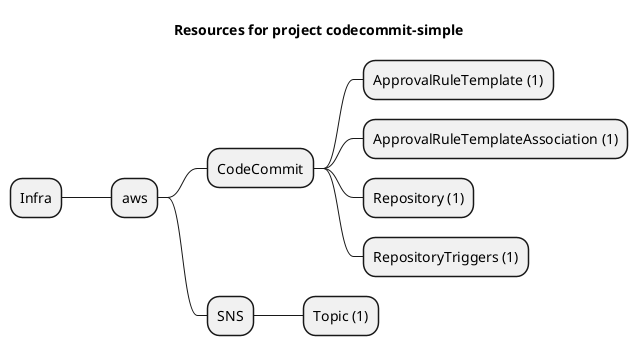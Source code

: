 @startmindmap
title Resources for project codecommit-simple
skinparam monochrome true
+ Infra
++ aws
+++ CodeCommit
++++ ApprovalRuleTemplate (1)
++++ ApprovalRuleTemplateAssociation (1)
++++ Repository (1)
++++ RepositoryTriggers (1)
+++ SNS
++++ Topic (1)
@endmindmap